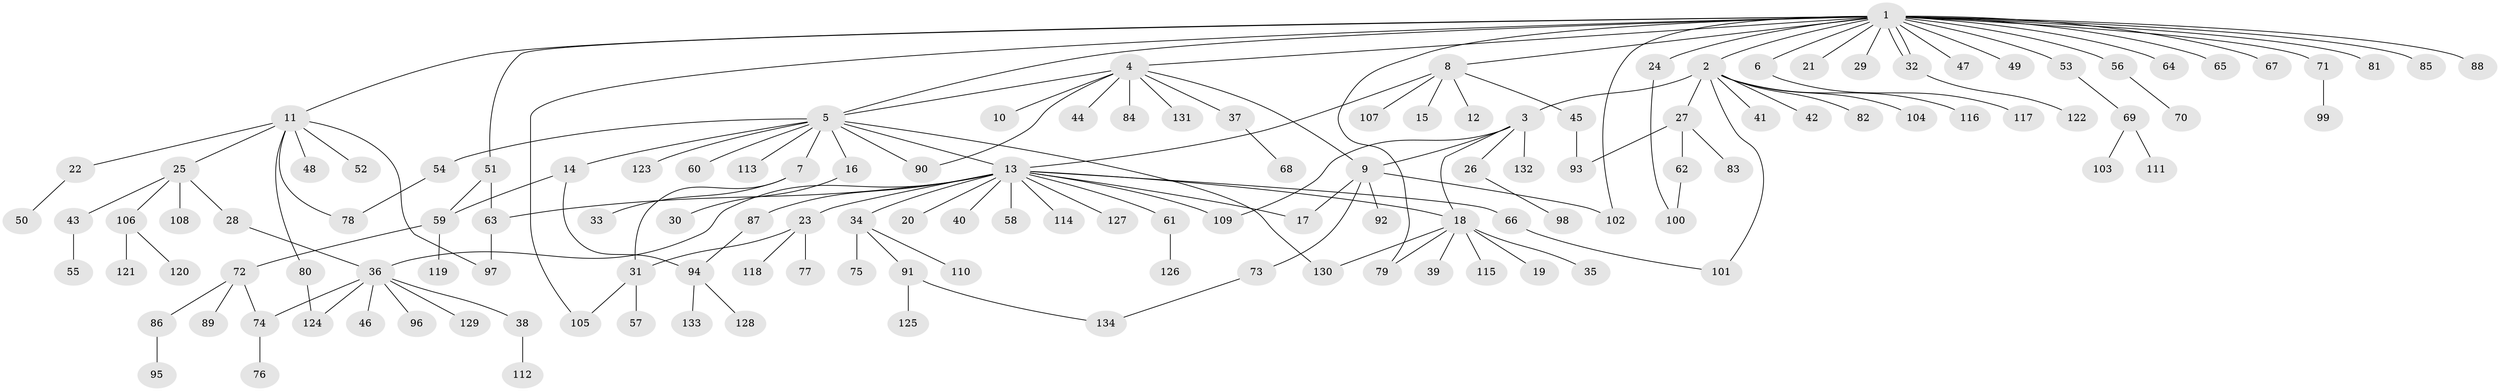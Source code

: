 // coarse degree distribution, {25: 0.009523809523809525, 8: 0.009523809523809525, 6: 0.02857142857142857, 7: 0.0380952380952381, 11: 0.009523809523809525, 2: 0.2571428571428571, 1: 0.5333333333333333, 16: 0.009523809523809525, 3: 0.05714285714285714, 4: 0.02857142857142857, 5: 0.01904761904761905}
// Generated by graph-tools (version 1.1) at 2025/41/03/06/25 10:41:48]
// undirected, 134 vertices, 158 edges
graph export_dot {
graph [start="1"]
  node [color=gray90,style=filled];
  1;
  2;
  3;
  4;
  5;
  6;
  7;
  8;
  9;
  10;
  11;
  12;
  13;
  14;
  15;
  16;
  17;
  18;
  19;
  20;
  21;
  22;
  23;
  24;
  25;
  26;
  27;
  28;
  29;
  30;
  31;
  32;
  33;
  34;
  35;
  36;
  37;
  38;
  39;
  40;
  41;
  42;
  43;
  44;
  45;
  46;
  47;
  48;
  49;
  50;
  51;
  52;
  53;
  54;
  55;
  56;
  57;
  58;
  59;
  60;
  61;
  62;
  63;
  64;
  65;
  66;
  67;
  68;
  69;
  70;
  71;
  72;
  73;
  74;
  75;
  76;
  77;
  78;
  79;
  80;
  81;
  82;
  83;
  84;
  85;
  86;
  87;
  88;
  89;
  90;
  91;
  92;
  93;
  94;
  95;
  96;
  97;
  98;
  99;
  100;
  101;
  102;
  103;
  104;
  105;
  106;
  107;
  108;
  109;
  110;
  111;
  112;
  113;
  114;
  115;
  116;
  117;
  118;
  119;
  120;
  121;
  122;
  123;
  124;
  125;
  126;
  127;
  128;
  129;
  130;
  131;
  132;
  133;
  134;
  1 -- 2;
  1 -- 4;
  1 -- 5;
  1 -- 6;
  1 -- 8;
  1 -- 11;
  1 -- 21;
  1 -- 24;
  1 -- 29;
  1 -- 32;
  1 -- 32;
  1 -- 47;
  1 -- 49;
  1 -- 51;
  1 -- 53;
  1 -- 56;
  1 -- 64;
  1 -- 65;
  1 -- 67;
  1 -- 71;
  1 -- 79;
  1 -- 81;
  1 -- 85;
  1 -- 88;
  1 -- 102;
  1 -- 105;
  2 -- 3;
  2 -- 27;
  2 -- 41;
  2 -- 42;
  2 -- 82;
  2 -- 101;
  2 -- 104;
  2 -- 116;
  3 -- 9;
  3 -- 18;
  3 -- 26;
  3 -- 109;
  3 -- 132;
  4 -- 5;
  4 -- 9;
  4 -- 10;
  4 -- 37;
  4 -- 44;
  4 -- 84;
  4 -- 90;
  4 -- 131;
  5 -- 7;
  5 -- 13;
  5 -- 14;
  5 -- 16;
  5 -- 54;
  5 -- 60;
  5 -- 90;
  5 -- 113;
  5 -- 123;
  5 -- 130;
  6 -- 117;
  7 -- 31;
  7 -- 33;
  8 -- 12;
  8 -- 13;
  8 -- 15;
  8 -- 45;
  8 -- 107;
  9 -- 17;
  9 -- 73;
  9 -- 92;
  9 -- 102;
  11 -- 22;
  11 -- 25;
  11 -- 48;
  11 -- 52;
  11 -- 78;
  11 -- 80;
  11 -- 97;
  13 -- 17;
  13 -- 18;
  13 -- 20;
  13 -- 23;
  13 -- 34;
  13 -- 36;
  13 -- 40;
  13 -- 58;
  13 -- 61;
  13 -- 63;
  13 -- 66;
  13 -- 87;
  13 -- 109;
  13 -- 114;
  13 -- 127;
  14 -- 59;
  14 -- 94;
  16 -- 30;
  18 -- 19;
  18 -- 35;
  18 -- 39;
  18 -- 79;
  18 -- 115;
  18 -- 130;
  22 -- 50;
  23 -- 31;
  23 -- 77;
  23 -- 118;
  24 -- 100;
  25 -- 28;
  25 -- 43;
  25 -- 106;
  25 -- 108;
  26 -- 98;
  27 -- 62;
  27 -- 83;
  27 -- 93;
  28 -- 36;
  31 -- 57;
  31 -- 105;
  32 -- 122;
  34 -- 75;
  34 -- 91;
  34 -- 110;
  36 -- 38;
  36 -- 46;
  36 -- 74;
  36 -- 96;
  36 -- 124;
  36 -- 129;
  37 -- 68;
  38 -- 112;
  43 -- 55;
  45 -- 93;
  51 -- 59;
  51 -- 63;
  53 -- 69;
  54 -- 78;
  56 -- 70;
  59 -- 72;
  59 -- 119;
  61 -- 126;
  62 -- 100;
  63 -- 97;
  66 -- 101;
  69 -- 103;
  69 -- 111;
  71 -- 99;
  72 -- 74;
  72 -- 86;
  72 -- 89;
  73 -- 134;
  74 -- 76;
  80 -- 124;
  86 -- 95;
  87 -- 94;
  91 -- 125;
  91 -- 134;
  94 -- 128;
  94 -- 133;
  106 -- 120;
  106 -- 121;
}
